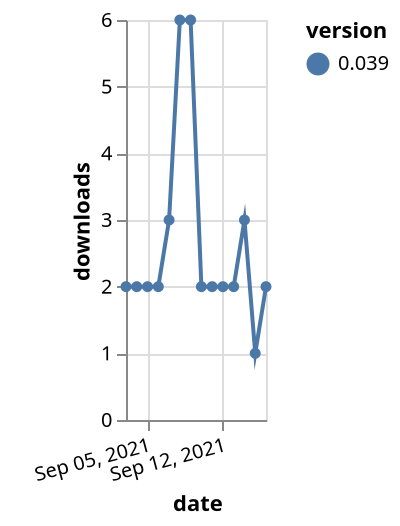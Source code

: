 {"$schema": "https://vega.github.io/schema/vega-lite/v5.json", "description": "A simple bar chart with embedded data.", "data": {"values": [{"date": "2021-09-03", "total": 4253, "delta": 2, "version": "0.039"}, {"date": "2021-09-04", "total": 4255, "delta": 2, "version": "0.039"}, {"date": "2021-09-05", "total": 4257, "delta": 2, "version": "0.039"}, {"date": "2021-09-06", "total": 4259, "delta": 2, "version": "0.039"}, {"date": "2021-09-07", "total": 4262, "delta": 3, "version": "0.039"}, {"date": "2021-09-08", "total": 4268, "delta": 6, "version": "0.039"}, {"date": "2021-09-09", "total": 4274, "delta": 6, "version": "0.039"}, {"date": "2021-09-10", "total": 4276, "delta": 2, "version": "0.039"}, {"date": "2021-09-11", "total": 4278, "delta": 2, "version": "0.039"}, {"date": "2021-09-12", "total": 4280, "delta": 2, "version": "0.039"}, {"date": "2021-09-13", "total": 4282, "delta": 2, "version": "0.039"}, {"date": "2021-09-14", "total": 4285, "delta": 3, "version": "0.039"}, {"date": "2021-09-15", "total": 4286, "delta": 1, "version": "0.039"}, {"date": "2021-09-16", "total": 4288, "delta": 2, "version": "0.039"}]}, "width": "container", "mark": {"type": "line", "point": {"filled": true}}, "encoding": {"x": {"field": "date", "type": "temporal", "timeUnit": "yearmonthdate", "title": "date", "axis": {"labelAngle": -15}}, "y": {"field": "delta", "type": "quantitative", "title": "downloads"}, "color": {"field": "version", "type": "nominal"}, "tooltip": {"field": "delta"}}}